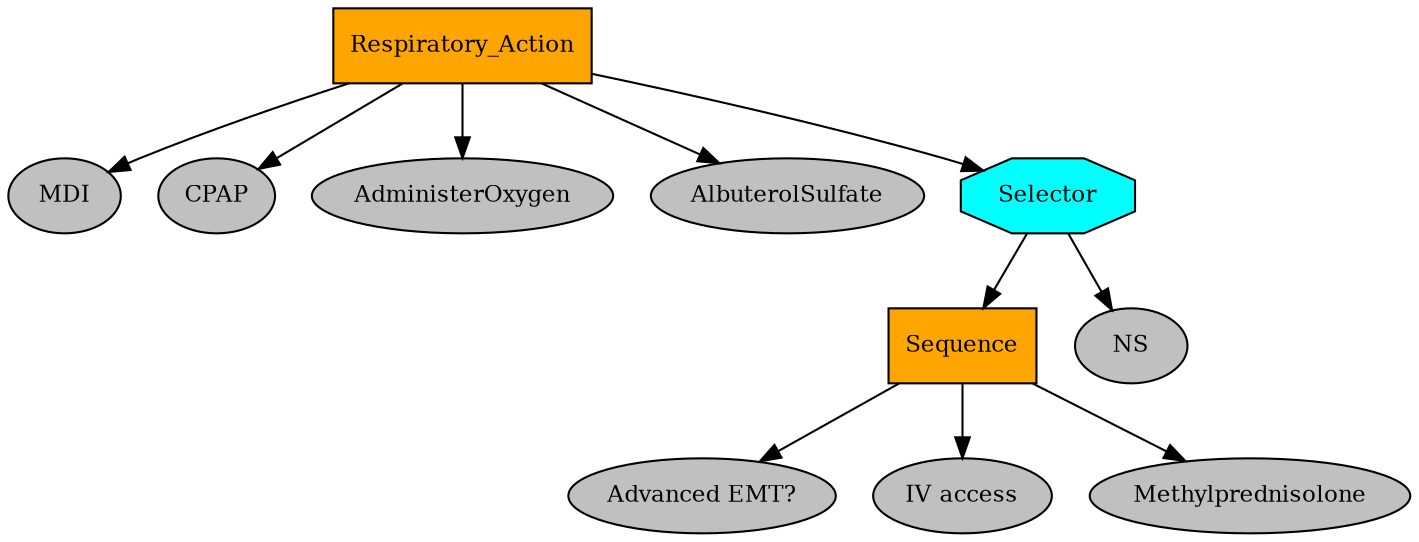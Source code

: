 digraph respiratory_action {
graph [fontname="times-roman"];
node [fontname="times-roman"];
edge [fontname="times-roman"];
Respiratory_Action [fontcolor=black, shape=box, fontsize=11, style=filled, fillcolor=orange];
MDI [fontcolor=black, shape=ellipse, fontsize=11, style=filled, fillcolor=gray];
Respiratory_Action -> MDI;
CPAP [fontcolor=black, shape=ellipse, fontsize=11, style=filled, fillcolor=gray];
Respiratory_Action -> CPAP;
AdministerOxygen [fontcolor=black, shape=ellipse, fontsize=11, style=filled, fillcolor=gray];
Respiratory_Action -> AdministerOxygen;
AlbuterolSulfate [fontcolor=black, shape=ellipse, fontsize=11, style=filled, fillcolor=gray];
Respiratory_Action -> AlbuterolSulfate;
Selector [fontcolor=black, shape=octagon, fontsize=11, style=filled, fillcolor=cyan];
Respiratory_Action -> Selector;
Sequence [fontcolor=black, shape=box, fontsize=11, style=filled, fillcolor=orange];
Selector -> Sequence;
"Advanced EMT?" [fontcolor=black, shape=ellipse, fontsize=11, style=filled, fillcolor=gray];
Sequence -> "Advanced EMT?";
"IV access" [fontcolor=black, shape=ellipse, fontsize=11, style=filled, fillcolor=gray];
Sequence -> "IV access";
Methylprednisolone [fontcolor=black, shape=ellipse, fontsize=11, style=filled, fillcolor=gray];
Sequence -> Methylprednisolone;
NS [fontcolor=black, shape=ellipse, fontsize=11, style=filled, fillcolor=gray];
Selector -> NS;
}
